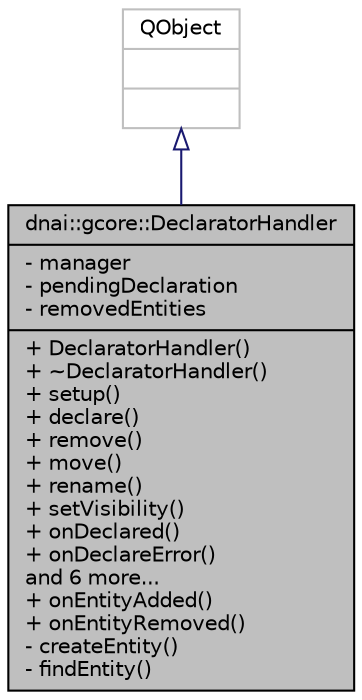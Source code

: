 digraph "dnai::gcore::DeclaratorHandler"
{
  edge [fontname="Helvetica",fontsize="10",labelfontname="Helvetica",labelfontsize="10"];
  node [fontname="Helvetica",fontsize="10",shape=record];
  Node1 [label="{dnai::gcore::DeclaratorHandler\n|- manager\l- pendingDeclaration\l- removedEntities\l|+ DeclaratorHandler()\l+ ~DeclaratorHandler()\l+ setup()\l+ declare()\l+ remove()\l+ move()\l+ rename()\l+ setVisibility()\l+ onDeclared()\l+ onDeclareError()\land 6 more...\l+ onEntityAdded()\l+ onEntityRemoved()\l- createEntity()\l- findEntity()\l}",height=0.2,width=0.4,color="black", fillcolor="grey75", style="filled", fontcolor="black"];
  Node2 -> Node1 [dir="back",color="midnightblue",fontsize="10",style="solid",arrowtail="onormal",fontname="Helvetica"];
  Node2 [label="{QObject\n||}",height=0.2,width=0.4,color="grey75", fillcolor="white", style="filled"];
}
